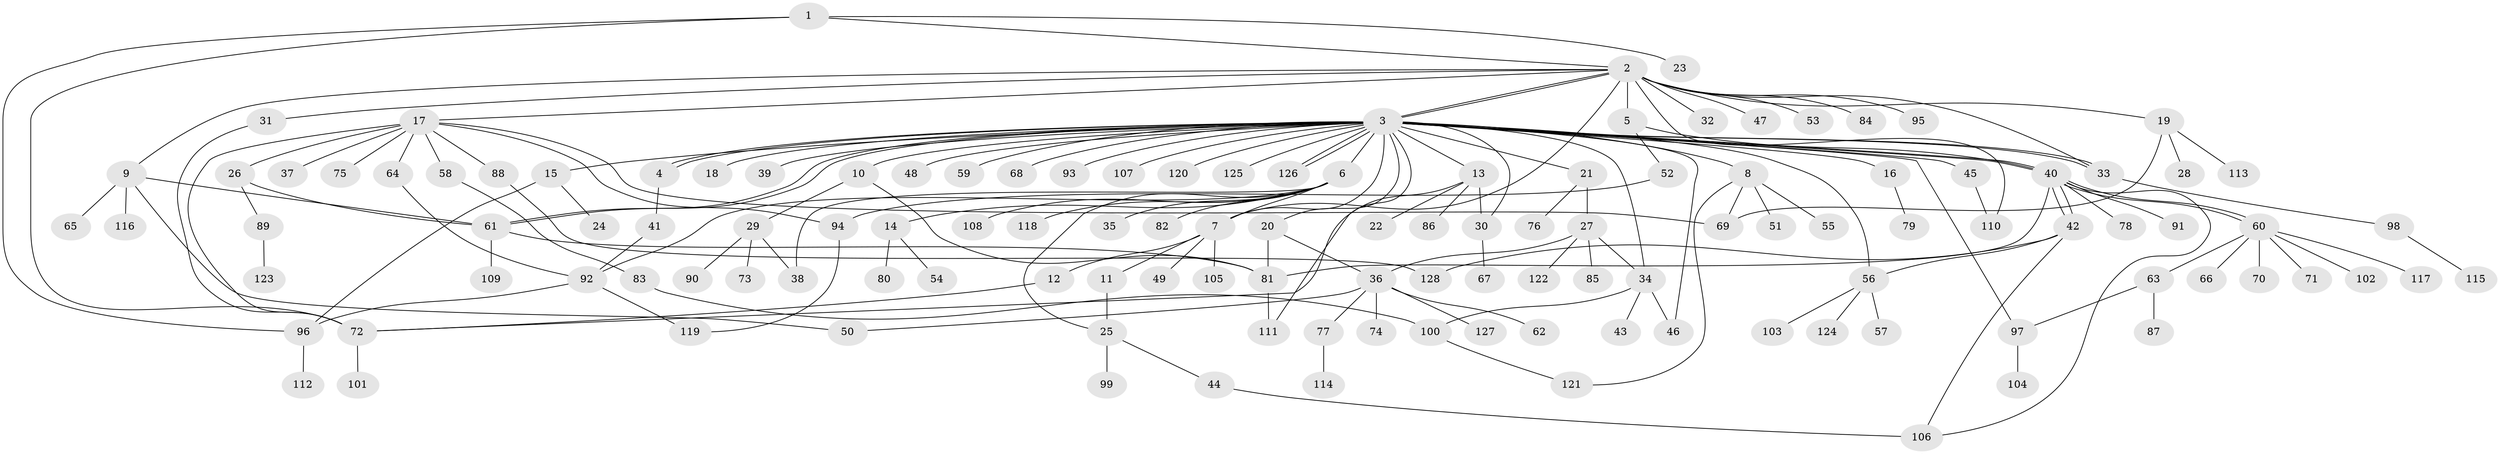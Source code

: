 // coarse degree distribution, {4: 0.08080808080808081, 17: 0.010101010101010102, 36: 0.010101010101010102, 3: 0.0707070707070707, 14: 0.020202020202020204, 5: 0.050505050505050504, 2: 0.18181818181818182, 9: 0.010101010101010102, 1: 0.5353535353535354, 8: 0.010101010101010102, 6: 0.010101010101010102, 7: 0.010101010101010102}
// Generated by graph-tools (version 1.1) at 2025/41/03/06/25 10:41:51]
// undirected, 128 vertices, 172 edges
graph export_dot {
graph [start="1"]
  node [color=gray90,style=filled];
  1;
  2;
  3;
  4;
  5;
  6;
  7;
  8;
  9;
  10;
  11;
  12;
  13;
  14;
  15;
  16;
  17;
  18;
  19;
  20;
  21;
  22;
  23;
  24;
  25;
  26;
  27;
  28;
  29;
  30;
  31;
  32;
  33;
  34;
  35;
  36;
  37;
  38;
  39;
  40;
  41;
  42;
  43;
  44;
  45;
  46;
  47;
  48;
  49;
  50;
  51;
  52;
  53;
  54;
  55;
  56;
  57;
  58;
  59;
  60;
  61;
  62;
  63;
  64;
  65;
  66;
  67;
  68;
  69;
  70;
  71;
  72;
  73;
  74;
  75;
  76;
  77;
  78;
  79;
  80;
  81;
  82;
  83;
  84;
  85;
  86;
  87;
  88;
  89;
  90;
  91;
  92;
  93;
  94;
  95;
  96;
  97;
  98;
  99;
  100;
  101;
  102;
  103;
  104;
  105;
  106;
  107;
  108;
  109;
  110;
  111;
  112;
  113;
  114;
  115;
  116;
  117;
  118;
  119;
  120;
  121;
  122;
  123;
  124;
  125;
  126;
  127;
  128;
  1 -- 2;
  1 -- 23;
  1 -- 72;
  1 -- 96;
  2 -- 3;
  2 -- 3;
  2 -- 5;
  2 -- 7;
  2 -- 9;
  2 -- 17;
  2 -- 19;
  2 -- 31;
  2 -- 32;
  2 -- 33;
  2 -- 47;
  2 -- 53;
  2 -- 84;
  2 -- 95;
  2 -- 110;
  3 -- 4;
  3 -- 4;
  3 -- 6;
  3 -- 7;
  3 -- 8;
  3 -- 10;
  3 -- 13;
  3 -- 15;
  3 -- 16;
  3 -- 18;
  3 -- 20;
  3 -- 21;
  3 -- 30;
  3 -- 33;
  3 -- 33;
  3 -- 34;
  3 -- 39;
  3 -- 40;
  3 -- 40;
  3 -- 45;
  3 -- 46;
  3 -- 48;
  3 -- 56;
  3 -- 59;
  3 -- 61;
  3 -- 61;
  3 -- 68;
  3 -- 93;
  3 -- 97;
  3 -- 107;
  3 -- 111;
  3 -- 120;
  3 -- 125;
  3 -- 126;
  3 -- 126;
  4 -- 41;
  5 -- 40;
  5 -- 52;
  6 -- 7;
  6 -- 14;
  6 -- 25;
  6 -- 35;
  6 -- 38;
  6 -- 82;
  6 -- 92;
  6 -- 108;
  6 -- 118;
  7 -- 11;
  7 -- 12;
  7 -- 49;
  7 -- 105;
  8 -- 51;
  8 -- 55;
  8 -- 69;
  8 -- 121;
  9 -- 50;
  9 -- 61;
  9 -- 65;
  9 -- 116;
  10 -- 29;
  10 -- 81;
  11 -- 25;
  12 -- 72;
  13 -- 22;
  13 -- 30;
  13 -- 72;
  13 -- 86;
  14 -- 54;
  14 -- 80;
  15 -- 24;
  15 -- 96;
  16 -- 79;
  17 -- 26;
  17 -- 37;
  17 -- 58;
  17 -- 64;
  17 -- 69;
  17 -- 72;
  17 -- 75;
  17 -- 88;
  17 -- 94;
  19 -- 28;
  19 -- 69;
  19 -- 113;
  20 -- 36;
  20 -- 81;
  21 -- 27;
  21 -- 76;
  25 -- 44;
  25 -- 99;
  26 -- 61;
  26 -- 89;
  27 -- 34;
  27 -- 36;
  27 -- 85;
  27 -- 122;
  29 -- 38;
  29 -- 73;
  29 -- 90;
  30 -- 67;
  31 -- 72;
  33 -- 98;
  34 -- 43;
  34 -- 46;
  34 -- 100;
  36 -- 50;
  36 -- 62;
  36 -- 74;
  36 -- 77;
  36 -- 127;
  40 -- 42;
  40 -- 42;
  40 -- 60;
  40 -- 60;
  40 -- 78;
  40 -- 81;
  40 -- 91;
  40 -- 106;
  41 -- 92;
  42 -- 56;
  42 -- 106;
  42 -- 128;
  44 -- 106;
  45 -- 110;
  52 -- 94;
  56 -- 57;
  56 -- 103;
  56 -- 124;
  58 -- 83;
  60 -- 63;
  60 -- 66;
  60 -- 70;
  60 -- 71;
  60 -- 102;
  60 -- 117;
  61 -- 81;
  61 -- 109;
  63 -- 87;
  63 -- 97;
  64 -- 92;
  72 -- 101;
  77 -- 114;
  81 -- 111;
  83 -- 100;
  88 -- 128;
  89 -- 123;
  92 -- 96;
  92 -- 119;
  94 -- 119;
  96 -- 112;
  97 -- 104;
  98 -- 115;
  100 -- 121;
}
